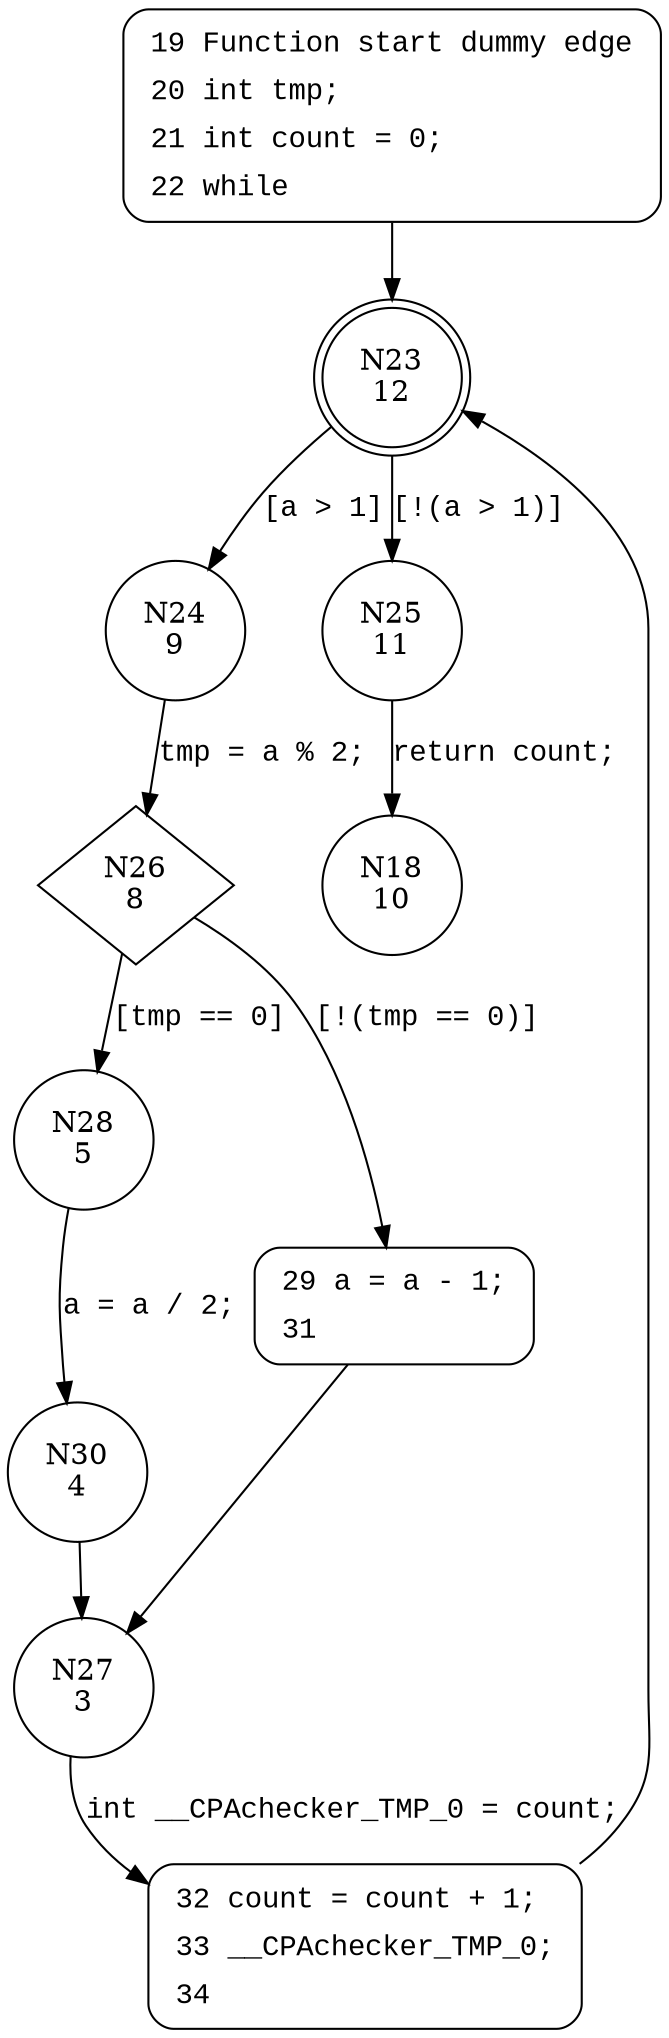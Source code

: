 digraph f {
23 [shape="doublecircle" label="N23\n12"]
24 [shape="circle" label="N24\n9"]
25 [shape="circle" label="N25\n11"]
26 [shape="diamond" label="N26\n8"]
28 [shape="circle" label="N28\n5"]
29 [shape="circle" label="N29\n7"]
27 [shape="circle" label="N27\n3"]
32 [shape="circle" label="N32\n2"]
30 [shape="circle" label="N30\n4"]
18 [shape="circle" label="N18\n10"]
19 [style="filled,bold" penwidth="1" fillcolor="white" fontname="Courier New" shape="Mrecord" label=<<table border="0" cellborder="0" cellpadding="3" bgcolor="white"><tr><td align="right">19</td><td align="left">Function start dummy edge</td></tr><tr><td align="right">20</td><td align="left">int tmp;</td></tr><tr><td align="right">21</td><td align="left">int count = 0;</td></tr><tr><td align="right">22</td><td align="left">while</td></tr></table>>]
19 -> 23[label=""]
29 [style="filled,bold" penwidth="1" fillcolor="white" fontname="Courier New" shape="Mrecord" label=<<table border="0" cellborder="0" cellpadding="3" bgcolor="white"><tr><td align="right">29</td><td align="left">a = a - 1;</td></tr><tr><td align="right">31</td><td align="left"></td></tr></table>>]
29 -> 27[label=""]
32 [style="filled,bold" penwidth="1" fillcolor="white" fontname="Courier New" shape="Mrecord" label=<<table border="0" cellborder="0" cellpadding="3" bgcolor="white"><tr><td align="right">32</td><td align="left">count = count + 1;</td></tr><tr><td align="right">33</td><td align="left">__CPAchecker_TMP_0;</td></tr><tr><td align="right">34</td><td align="left"></td></tr></table>>]
32 -> 23[label=""]
23 -> 24 [label="[a > 1]" fontname="Courier New"]
23 -> 25 [label="[!(a > 1)]" fontname="Courier New"]
24 -> 26 [label="tmp = a % 2;" fontname="Courier New"]
26 -> 28 [label="[tmp == 0]" fontname="Courier New"]
26 -> 29 [label="[!(tmp == 0)]" fontname="Courier New"]
27 -> 32 [label="int __CPAchecker_TMP_0 = count;" fontname="Courier New"]
28 -> 30 [label="a = a / 2;" fontname="Courier New"]
25 -> 18 [label="return count;" fontname="Courier New"]
30 -> 27 [label="" fontname="Courier New"]
}